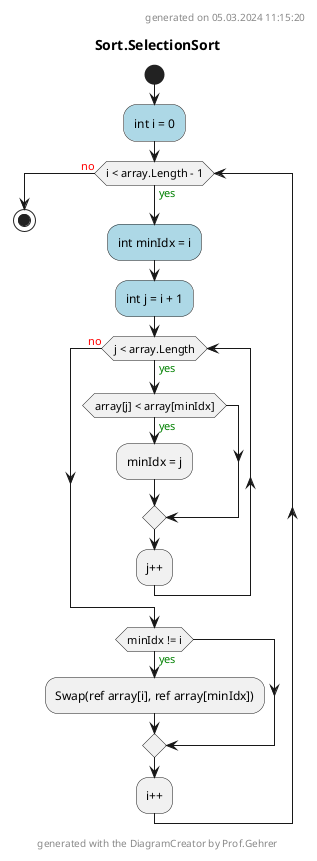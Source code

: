 @startuml Sort.SelectionSort
header
generated on 05.03.2024 11:15:20
end header
title Sort.SelectionSort
start
#LightBlue:int i = 0;
while (i < array.Length - 1) is (<color:green>yes)
    #LightBlue:int minIdx = i;
    #LightBlue:int j = i + 1;
    while (j < array.Length) is (<color:green>yes)
        if (array[j] < array[minIdx]) then (<color:green>yes)
            :minIdx = j;
        endif
    :j++;
    endwhile (<color:red>no)
    if (minIdx != i) then (<color:green>yes)
        :Swap(ref array[i], ref array[minIdx]);
    endif
:i++;
endwhile (<color:red>no)
footer
generated with the DiagramCreator by Prof.Gehrer
end footer
stop
@enduml
